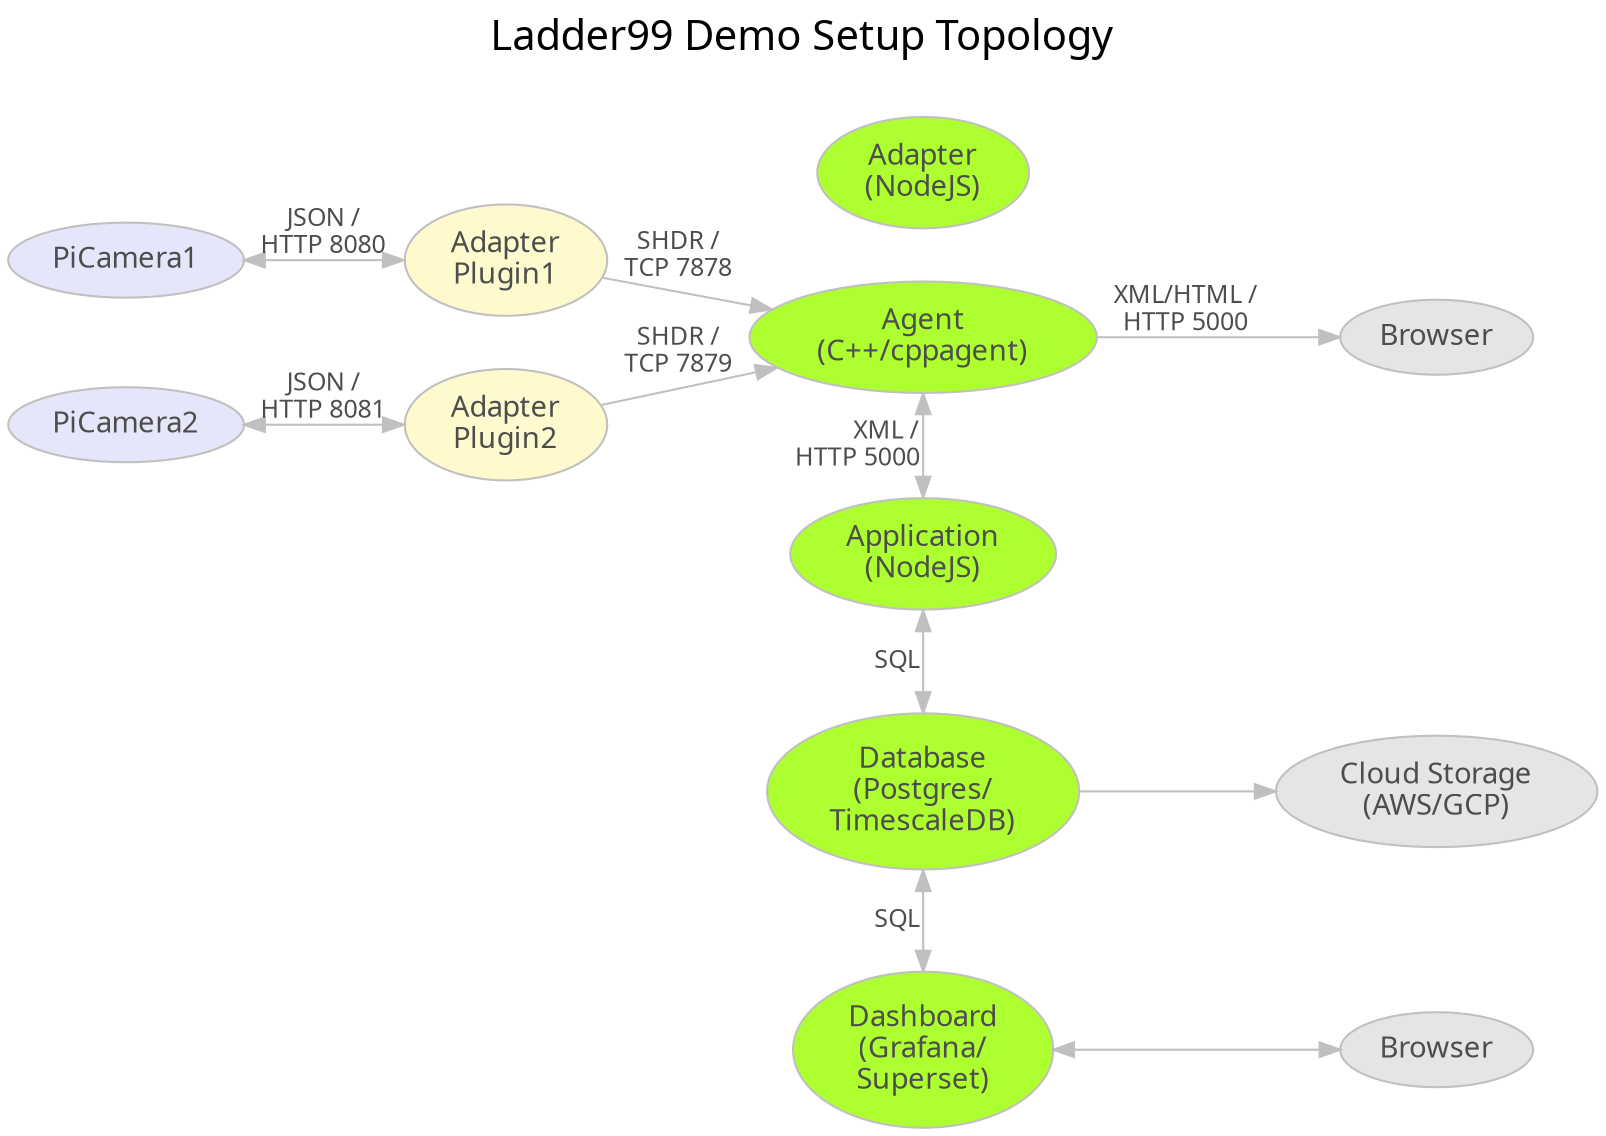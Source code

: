 // graphviz diagram
// colors https://www.graphviz.org/doc/info/colors.html

digraph {

  //------------------------------------------------------------------------
  // styles
  //------------------------------------------------------------------------

  graph [ label="Ladder99 Demo Setup Topology\n ", color=lightgray; ];
  graph [ fontsize=20 ];
  graph [ labelloc=t ];
  graph [ ranksep=0.2 ];
  graph [ nodesep=0.35 ];
  graph [ rankdir=LR; ] // left-to-right
  graph [ fontname="sans-serif" ];

  node [ color=gray, fillcolor=white, style=filled ];
  node [ fontname="sans-serif", fontcolor=gray30 ];

  edge [ color=gray ];
  edge [ fontsize=12, fontcolor=gray30 ];
  edge [ fontname="sans-serif" ];

  //------------------------------------------------------------------------
  // nodes
  //------------------------------------------------------------------------

  // devices
  // PA [ fillcolor=lavender, label="CCS P&A" ];
  // HMI [ fillcolor=lavender, label="Rockwell HMI" ];
  // Motor [ fillcolor=lavender, label="VFD Motor" ];
  // OldMachine3 [ fillcolor=lavender, label="Device" ];
  Camera1 [ fillcolor=lavender, label="PiCamera1" ];
  Camera2 [ fillcolor=lavender, label="PiCamera2" ];
  // Autoclave [ fillcolor=lavender, label="Autoclave" ];
  // OldMachine1 [ fillcolor=lavender, label="Old Machine 1" ];

  // intermediaries
  // Broker1 [ fillcolor=lightblue, label="MQTT Broker\n(Mosquitto)" ];
  // Broker3 [ fillcolor=lightblue, label="MQTT Broker\n(Mosquitto)" ];
  // Broker4 [ fillcolor=lightblue, label="MQTT Broker\n(Mosquitto)" ];
  // Kepware1 [ fillcolor=lightblue, label="Kepware\n(Windows)"];
  // Kepware2 [ fillcolor=lightblue, label="Kepware+\nIoT Gateway\n(Windows)"];
  // CPC [ fillcolor=lightblue, label="ASC CPC" ];
  // PLC4X [ fillcolor=lightblue, label="PLC4X\n(Java)" ];

  // mtconnect
  // Adapter [ fillcolor=greenyellow, label="Adapter\nwith cache and\nplugins\n(NodeJS)" ];
  Adapter [ fillcolor=greenyellow, label="Adapter\n(NodeJS)" ];
  Agent [ fillcolor=greenyellow, label="Agent\n(C++/cppagent)" ];
  Application [ fillcolor=greenyellow, label="Application\n(NodeJS)" ];

  // adapter
  AdapterPlugin1 [ fillcolor=lemonchiffon, label="Adapter\nPlugin1" ];
  AdapterPlugin2 [ fillcolor=lemonchiffon, label="Adapter\nPlugin2" ];
  // AdapterCache [ fillcolor=lavenderblush, label="Adapter\nCache" ];

  // diode
  // DiodeSender [ label="Diode Sender\n(Java+RabbitMQ)" ];
  // DiodeReceiver [ label="Diode Receiver\n(Java+RabbitMQ)" ];

  // applications
  Database [ fillcolor=greenyellow, label="Database\n(Postgres/\nTimescaleDB)" ];
  Dashboard [ fillcolor=greenyellow, label="Dashboard\n(Grafana/\nSuperset)" ];
  Cloud [ fillcolor=gray90, label="Cloud Storage\n(AWS/GCP)" ];
  Browser [ fillcolor=gray90 ];
  Browser2 [ fillcolor=gray90, label="Browser" ];
  // LOI [ fillcolor=gray90, label="LOI\n(SvelteJS)" ];

  // users
  // Admin [ fillcolor=lightyellow ];
  // Operator [ fillcolor=lightyellow ];


  //------------------------------------------------------------------------
  // edges
  //------------------------------------------------------------------------

  // PA -> Broker1 [ label="  TCP  ", dir=both ];
  // Camera -> Broker3 [ label="  TCP  ", dir=both ];
  // Autoclave -> CPC [ dir=both ];
  // Broker1 -> Adapter [ label="MQTT", dir=both ];
  // Broker3 -> Adapter [ label="MQTT", dir=both ];
  // Broker4 -> Adapter [ label="MQTT", dir=both ];
  // OldMachine1 -> PLC4X; // [ label="proprietary\nprotocol" ];
  // PLC4X -> Broker3 [ label="" ];
  // Camera1 -> Adapter [ label="JSON /\nHTTP 8080", dir=both ];
  // Camera2 -> Adapter [ label="JSON /\nHTTP 8081", dir=both ];
  Camera1 -> AdapterPlugin1 [ label="JSON /\nHTTP 8080", dir=both ];
  Camera2 -> AdapterPlugin2 [ label="JSON /\nHTTP 8081", dir=both ];
  // AdapterPlugin1 -> Adapter;
  // AdapterPlugin2 -> Adapter;
  // AdapterPlugin1 -> AdapterCache;
  // AdapterPlugin2 -> AdapterCache;
  // AdapterCache -> Adapter;
  AdapterPlugin1 -> Agent [ label="SHDR /\nTCP 7878" ];
  AdapterPlugin2 -> Agent [ label="SHDR /\nTCP 7879" ];
  // HMI -> Kepware1 [ label="ethernet/ip" ];
  // Motor -> Kepware1 [ label="modbus" ];
  // Kepware1 -> Adapter [ label="OPC/UA" ];
  // Kepware2 -> Gateway;
  // CPC -> Adapter [ label="text" ];
  // Gateway -> Broker4 [ label="MQTT" ];
  // OldMachine3 -> Kepware2;
  // Kepware2 -> Broker4 [ label="MQTT" ];
  // Adapter -> Agent [ label="SHDR /   \nTCP 7878+         ", dir=both ];
  // Adapter -> DiodeSender [ label="SHDR /   \nTCP 7878      ", dir=both, style=dotted ];
  // DiodeSender -> DiodeReceiver [ label="UDP    ", style=dotted ];
  // DiodeReceiver -> Agent [ label="SHDR /    \nTCP 7878        ", style=dotted ];
  Agent -> Application [ dir=both; label="XML / \nHTTP 5000          " ];
  Agent -> Browser [ label="XML/HTML /\nHTTP 5000" ];
  Application -> Database [ label="SQL  ", dir=both ];
  Database -> Dashboard [ label="SQL  ", dir=both ];
  Database -> Cloud;
  Dashboard -> Browser2 [ dir=both ];
  // Application -> LOI;
  // LOI -> Operator;


  //------------------------------------------------------------------------
  // ranks
  //------------------------------------------------------------------------

  { rank=same; Adapter Agent Application Database Dashboard };
  // { rank=same; DiodeSender DiodeReceiver Cloud Admin };
  // { rank=same; Cloud Admin };
}
